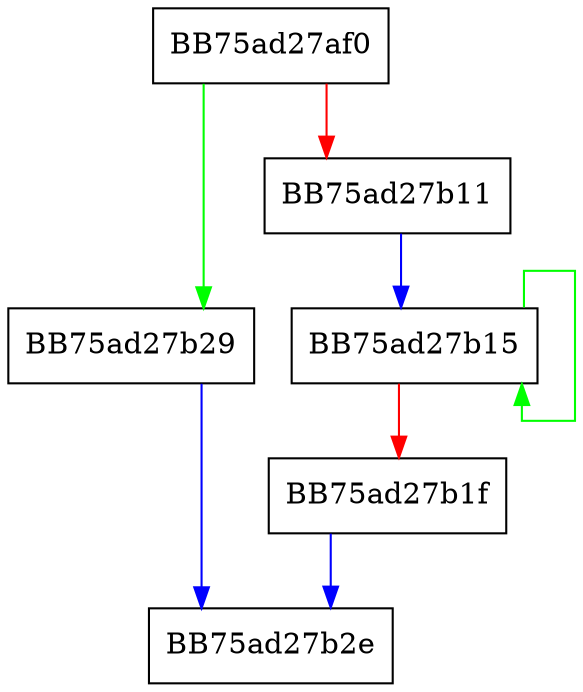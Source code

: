 digraph WPP_SF_LSd {
  node [shape="box"];
  graph [splines=ortho];
  BB75ad27af0 -> BB75ad27b29 [color="green"];
  BB75ad27af0 -> BB75ad27b11 [color="red"];
  BB75ad27b11 -> BB75ad27b15 [color="blue"];
  BB75ad27b15 -> BB75ad27b15 [color="green"];
  BB75ad27b15 -> BB75ad27b1f [color="red"];
  BB75ad27b1f -> BB75ad27b2e [color="blue"];
  BB75ad27b29 -> BB75ad27b2e [color="blue"];
}
